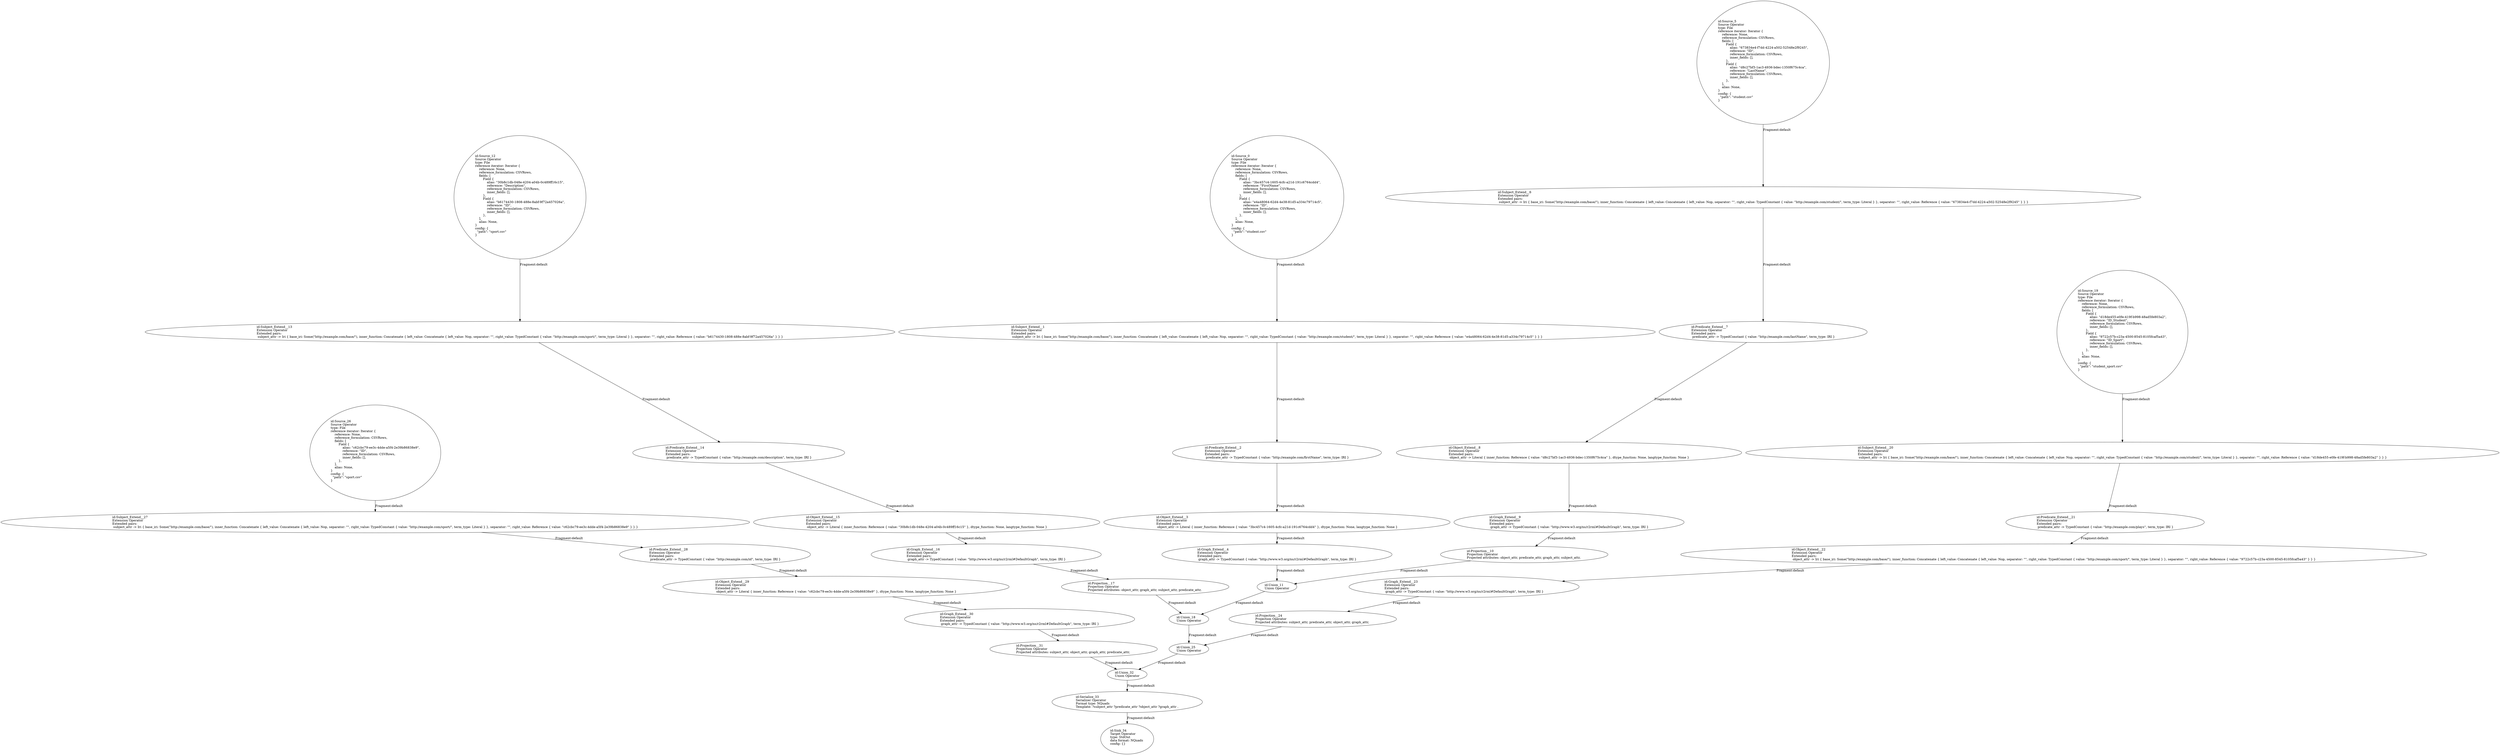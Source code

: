 digraph {
    0 [ label = "id:Source_0 \lSource Operator\ltype: File \lreference iterator: Iterator {\l    reference: None,\l    reference_formulation: CSVRows,\l    fields: [\l        Field {\l            alias: \"3bc457c4-1605-4cfc-a21d-191c6764cdd4\",\l            reference: \"FirstName\",\l            reference_formulation: CSVRows,\l            inner_fields: [],\l        },\l        Field {\l            alias: \"e4a48064-62d4-4e38-81d5-a334c79714c5\",\l            reference: \"ID\",\l            reference_formulation: CSVRows,\l            inner_fields: [],\l        },\l    ],\l    alias: None,\l} \lconfig: {\l  \"path\": \"student.csv\"\l}\l             " ]
    1 [ label = "id:Subject_Extend__1 \lExtension Operator\lExtended pairs: \l subject_attr -> Iri { base_iri: Some(\"http://example.com/base/\"), inner_function: Concatenate { left_value: Concatenate { left_value: Nop, separator: \"\", right_value: TypedConstant { value: \"http://example.com/student/\", term_type: Literal } }, separator: \"\", right_value: Reference { value: \"e4a48064-62d4-4e38-81d5-a334c79714c5\" } } }" ]
    2 [ label = "id:Predicate_Extend__2 \lExtension Operator\lExtended pairs: \l predicate_attr -> TypedConstant { value: \"http://example.com/firstName\", term_type: IRI }" ]
    3 [ label = "id:Object_Extend__3 \lExtension Operator\lExtended pairs: \l object_attr -> Literal { inner_function: Reference { value: \"3bc457c4-1605-4cfc-a21d-191c6764cdd4\" }, dtype_function: None, langtype_function: None }" ]
    4 [ label = "id:Graph_Extend__4 \lExtension Operator\lExtended pairs: \l graph_attr -> TypedConstant { value: \"http://www.w3.org/ns/r2rml#DefaultGraph\", term_type: IRI }" ]
    5 [ label = "id:Source_5 \lSource Operator\ltype: File \lreference iterator: Iterator {\l    reference: None,\l    reference_formulation: CSVRows,\l    fields: [\l        Field {\l            alias: \"673834e4-f7dd-4224-a502-52548e2f9245\",\l            reference: \"ID\",\l            reference_formulation: CSVRows,\l            inner_fields: [],\l        },\l        Field {\l            alias: \"d8c27bf3-1ac3-4936-bdec-1350f675c4ca\",\l            reference: \"LastName\",\l            reference_formulation: CSVRows,\l            inner_fields: [],\l        },\l    ],\l    alias: None,\l} \lconfig: {\l  \"path\": \"student.csv\"\l}\l             " ]
    6 [ label = "id:Subject_Extend__6 \lExtension Operator\lExtended pairs: \l subject_attr -> Iri { base_iri: Some(\"http://example.com/base/\"), inner_function: Concatenate { left_value: Concatenate { left_value: Nop, separator: \"\", right_value: TypedConstant { value: \"http://example.com/student/\", term_type: Literal } }, separator: \"\", right_value: Reference { value: \"673834e4-f7dd-4224-a502-52548e2f9245\" } } }" ]
    7 [ label = "id:Predicate_Extend__7 \lExtension Operator\lExtended pairs: \l predicate_attr -> TypedConstant { value: \"http://example.com/lastName\", term_type: IRI }" ]
    8 [ label = "id:Object_Extend__8 \lExtension Operator\lExtended pairs: \l object_attr -> Literal { inner_function: Reference { value: \"d8c27bf3-1ac3-4936-bdec-1350f675c4ca\" }, dtype_function: None, langtype_function: None }" ]
    9 [ label = "id:Graph_Extend__9 \lExtension Operator\lExtended pairs: \l graph_attr -> TypedConstant { value: \"http://www.w3.org/ns/r2rml#DefaultGraph\", term_type: IRI }" ]
    10 [ label = "id:Projection__10 \lProjection Operator\lProjected attributes: object_attr, predicate_attr, graph_attr, subject_attr, " ]
    11 [ label = "id:Union_11 \lUnion Operator\l" ]
    12 [ label = "id:Source_12 \lSource Operator\ltype: File \lreference iterator: Iterator {\l    reference: None,\l    reference_formulation: CSVRows,\l    fields: [\l        Field {\l            alias: \"30b8c1db-048e-4204-a04b-0c489ff16c15\",\l            reference: \"Description\",\l            reference_formulation: CSVRows,\l            inner_fields: [],\l        },\l        Field {\l            alias: \"b6174430-1808-488e-8abf-9f72a457026a\",\l            reference: \"ID\",\l            reference_formulation: CSVRows,\l            inner_fields: [],\l        },\l    ],\l    alias: None,\l} \lconfig: {\l  \"path\": \"sport.csv\"\l}\l             " ]
    13 [ label = "id:Subject_Extend__13 \lExtension Operator\lExtended pairs: \l subject_attr -> Iri { base_iri: Some(\"http://example.com/base/\"), inner_function: Concatenate { left_value: Concatenate { left_value: Nop, separator: \"\", right_value: TypedConstant { value: \"http://example.com/sport/\", term_type: Literal } }, separator: \"\", right_value: Reference { value: \"b6174430-1808-488e-8abf-9f72a457026a\" } } }" ]
    14 [ label = "id:Predicate_Extend__14 \lExtension Operator\lExtended pairs: \l predicate_attr -> TypedConstant { value: \"http://example.com/description\", term_type: IRI }" ]
    15 [ label = "id:Object_Extend__15 \lExtension Operator\lExtended pairs: \l object_attr -> Literal { inner_function: Reference { value: \"30b8c1db-048e-4204-a04b-0c489ff16c15\" }, dtype_function: None, langtype_function: None }" ]
    16 [ label = "id:Graph_Extend__16 \lExtension Operator\lExtended pairs: \l graph_attr -> TypedConstant { value: \"http://www.w3.org/ns/r2rml#DefaultGraph\", term_type: IRI }" ]
    17 [ label = "id:Projection__17 \lProjection Operator\lProjected attributes: object_attr, graph_attr, subject_attr, predicate_attr, " ]
    18 [ label = "id:Union_18 \lUnion Operator\l" ]
    19 [ label = "id:Source_19 \lSource Operator\ltype: File \lreference iterator: Iterator {\l    reference: None,\l    reference_formulation: CSVRows,\l    fields: [\l        Field {\l            alias: \"d18de455-e0fe-419f-b998-48ad5fe803a2\",\l            reference: \"ID_Student\",\l            reference_formulation: CSVRows,\l            inner_fields: [],\l        },\l        Field {\l            alias: \"9722c57b-c23a-4500-8545-8105fcaf5a43\",\l            reference: \"ID_Sport\",\l            reference_formulation: CSVRows,\l            inner_fields: [],\l        },\l    ],\l    alias: None,\l} \lconfig: {\l  \"path\": \"student_sport.csv\"\l}\l             " ]
    20 [ label = "id:Subject_Extend__20 \lExtension Operator\lExtended pairs: \l subject_attr -> Iri { base_iri: Some(\"http://example.com/base/\"), inner_function: Concatenate { left_value: Concatenate { left_value: Nop, separator: \"\", right_value: TypedConstant { value: \"http://example.com/student/\", term_type: Literal } }, separator: \"\", right_value: Reference { value: \"d18de455-e0fe-419f-b998-48ad5fe803a2\" } } }" ]
    21 [ label = "id:Predicate_Extend__21 \lExtension Operator\lExtended pairs: \l predicate_attr -> TypedConstant { value: \"http://example.com/plays\", term_type: IRI }" ]
    22 [ label = "id:Object_Extend__22 \lExtension Operator\lExtended pairs: \l object_attr -> Iri { base_iri: Some(\"http://example.com/base/\"), inner_function: Concatenate { left_value: Concatenate { left_value: Nop, separator: \"\", right_value: TypedConstant { value: \"http://example.com/sport/\", term_type: Literal } }, separator: \"\", right_value: Reference { value: \"9722c57b-c23a-4500-8545-8105fcaf5a43\" } } }" ]
    23 [ label = "id:Graph_Extend__23 \lExtension Operator\lExtended pairs: \l graph_attr -> TypedConstant { value: \"http://www.w3.org/ns/r2rml#DefaultGraph\", term_type: IRI }" ]
    24 [ label = "id:Projection__24 \lProjection Operator\lProjected attributes: subject_attr, predicate_attr, object_attr, graph_attr, " ]
    25 [ label = "id:Union_25 \lUnion Operator\l" ]
    26 [ label = "id:Source_26 \lSource Operator\ltype: File \lreference iterator: Iterator {\l    reference: None,\l    reference_formulation: CSVRows,\l    fields: [\l        Field {\l            alias: \"c62cbc79-ee3c-4dde-a5f4-2e39b86838e9\",\l            reference: \"ID\",\l            reference_formulation: CSVRows,\l            inner_fields: [],\l        },\l    ],\l    alias: None,\l} \lconfig: {\l  \"path\": \"sport.csv\"\l}\l             " ]
    27 [ label = "id:Subject_Extend__27 \lExtension Operator\lExtended pairs: \l subject_attr -> Iri { base_iri: Some(\"http://example.com/base/\"), inner_function: Concatenate { left_value: Concatenate { left_value: Nop, separator: \"\", right_value: TypedConstant { value: \"http://example.com/sport/\", term_type: Literal } }, separator: \"\", right_value: Reference { value: \"c62cbc79-ee3c-4dde-a5f4-2e39b86838e9\" } } }" ]
    28 [ label = "id:Predicate_Extend__28 \lExtension Operator\lExtended pairs: \l predicate_attr -> TypedConstant { value: \"http://example.com/id\", term_type: IRI }" ]
    29 [ label = "id:Object_Extend__29 \lExtension Operator\lExtended pairs: \l object_attr -> Literal { inner_function: Reference { value: \"c62cbc79-ee3c-4dde-a5f4-2e39b86838e9\" }, dtype_function: None, langtype_function: None }" ]
    30 [ label = "id:Graph_Extend__30 \lExtension Operator\lExtended pairs: \l graph_attr -> TypedConstant { value: \"http://www.w3.org/ns/r2rml#DefaultGraph\", term_type: IRI }" ]
    31 [ label = "id:Projection__31 \lProjection Operator\lProjected attributes: subject_attr, object_attr, graph_attr, predicate_attr, " ]
    32 [ label = "id:Union_32 \lUnion Operator\l" ]
    33 [ label = "id:Serialize_33 \lSerializer Operator\lFormat type: NQuads\lTemplate: ?subject_attr ?predicate_attr ?object_attr ?graph_attr ." ]
    34 [ label = "id:Sink_34 \lTarget Operator\ltype: StdOut \ldata format: NQuads \lconfig: {}\l             " ]
    0 -> 1 [ label = "Fragment:default" ]
    1 -> 2 [ label = "Fragment:default" ]
    2 -> 3 [ label = "Fragment:default" ]
    3 -> 4 [ label = "Fragment:default" ]
    5 -> 6 [ label = "Fragment:default" ]
    6 -> 7 [ label = "Fragment:default" ]
    7 -> 8 [ label = "Fragment:default" ]
    8 -> 9 [ label = "Fragment:default" ]
    9 -> 10 [ label = "Fragment:default" ]
    4 -> 11 [ label = "Fragment:default" ]
    10 -> 11 [ label = "Fragment:default" ]
    12 -> 13 [ label = "Fragment:default" ]
    13 -> 14 [ label = "Fragment:default" ]
    14 -> 15 [ label = "Fragment:default" ]
    15 -> 16 [ label = "Fragment:default" ]
    16 -> 17 [ label = "Fragment:default" ]
    11 -> 18 [ label = "Fragment:default" ]
    17 -> 18 [ label = "Fragment:default" ]
    19 -> 20 [ label = "Fragment:default" ]
    20 -> 21 [ label = "Fragment:default" ]
    21 -> 22 [ label = "Fragment:default" ]
    22 -> 23 [ label = "Fragment:default" ]
    23 -> 24 [ label = "Fragment:default" ]
    18 -> 25 [ label = "Fragment:default" ]
    24 -> 25 [ label = "Fragment:default" ]
    26 -> 27 [ label = "Fragment:default" ]
    27 -> 28 [ label = "Fragment:default" ]
    28 -> 29 [ label = "Fragment:default" ]
    29 -> 30 [ label = "Fragment:default" ]
    30 -> 31 [ label = "Fragment:default" ]
    25 -> 32 [ label = "Fragment:default" ]
    31 -> 32 [ label = "Fragment:default" ]
    32 -> 33 [ label = "Fragment:default" ]
    33 -> 34 [ label = "Fragment:default" ]
}
